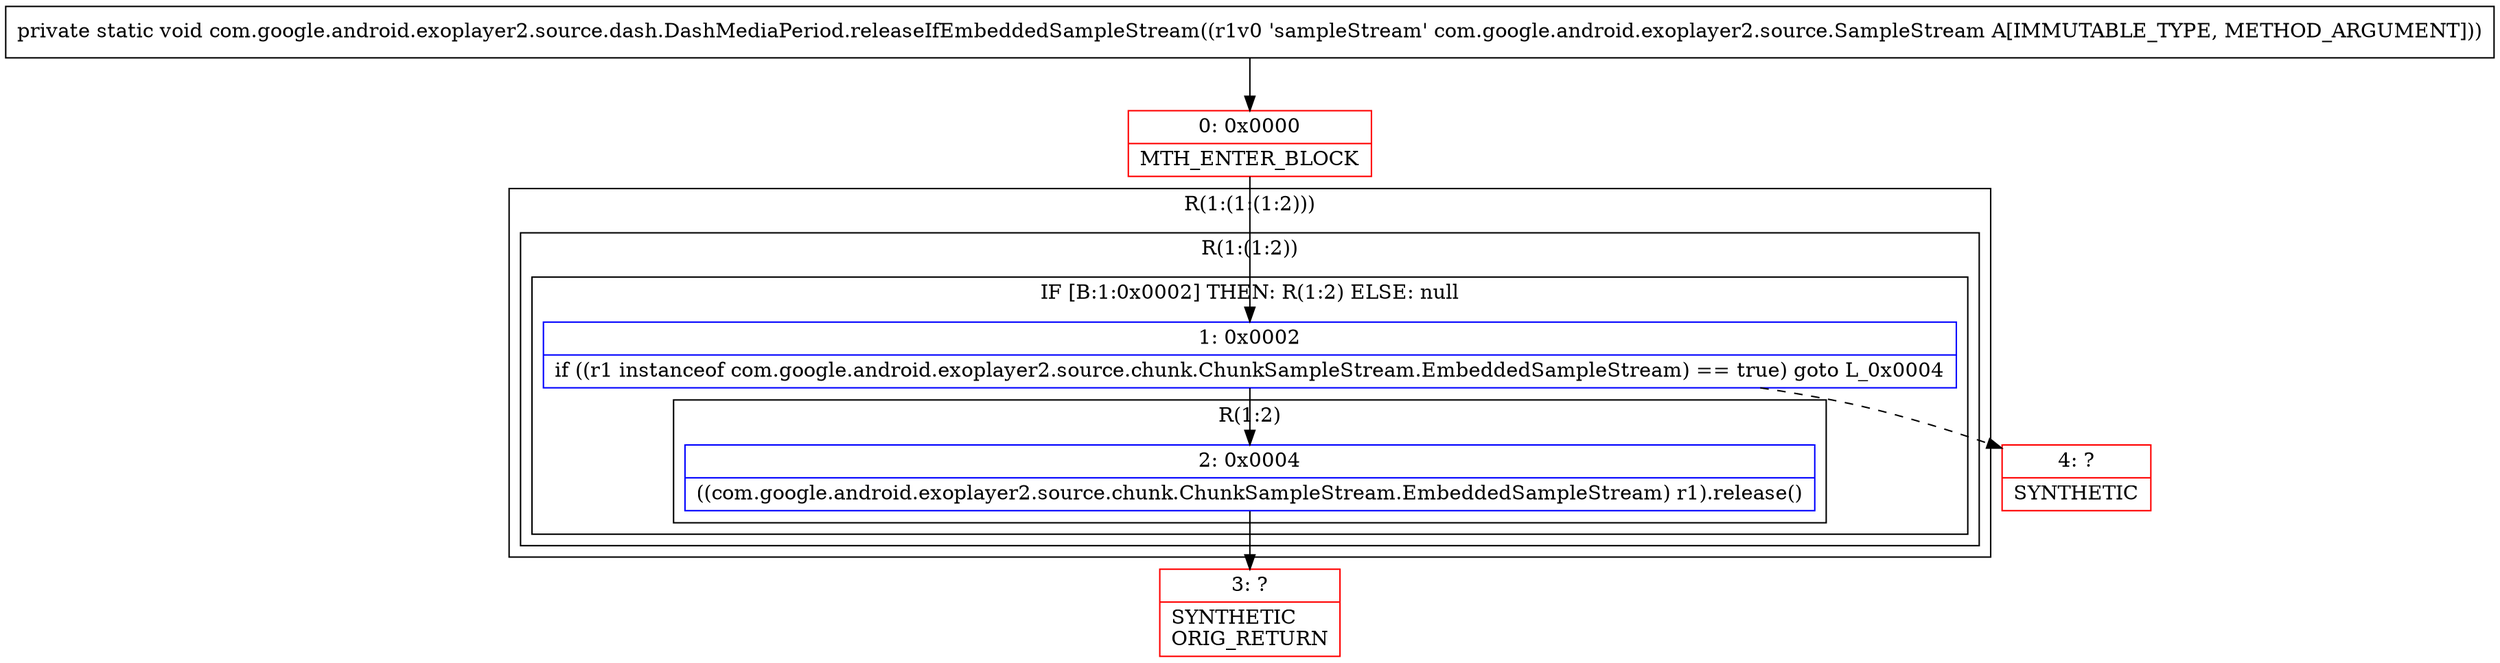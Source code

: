 digraph "CFG forcom.google.android.exoplayer2.source.dash.DashMediaPeriod.releaseIfEmbeddedSampleStream(Lcom\/google\/android\/exoplayer2\/source\/SampleStream;)V" {
subgraph cluster_Region_1349686526 {
label = "R(1:(1:(1:2)))";
node [shape=record,color=blue];
subgraph cluster_Region_1512675616 {
label = "R(1:(1:2))";
node [shape=record,color=blue];
subgraph cluster_IfRegion_1435435047 {
label = "IF [B:1:0x0002] THEN: R(1:2) ELSE: null";
node [shape=record,color=blue];
Node_1 [shape=record,label="{1\:\ 0x0002|if ((r1 instanceof com.google.android.exoplayer2.source.chunk.ChunkSampleStream.EmbeddedSampleStream) == true) goto L_0x0004\l}"];
subgraph cluster_Region_270460516 {
label = "R(1:2)";
node [shape=record,color=blue];
Node_2 [shape=record,label="{2\:\ 0x0004|((com.google.android.exoplayer2.source.chunk.ChunkSampleStream.EmbeddedSampleStream) r1).release()\l}"];
}
}
}
}
Node_0 [shape=record,color=red,label="{0\:\ 0x0000|MTH_ENTER_BLOCK\l}"];
Node_3 [shape=record,color=red,label="{3\:\ ?|SYNTHETIC\lORIG_RETURN\l}"];
Node_4 [shape=record,color=red,label="{4\:\ ?|SYNTHETIC\l}"];
MethodNode[shape=record,label="{private static void com.google.android.exoplayer2.source.dash.DashMediaPeriod.releaseIfEmbeddedSampleStream((r1v0 'sampleStream' com.google.android.exoplayer2.source.SampleStream A[IMMUTABLE_TYPE, METHOD_ARGUMENT])) }"];
MethodNode -> Node_0;
Node_1 -> Node_2;
Node_1 -> Node_4[style=dashed];
Node_2 -> Node_3;
Node_0 -> Node_1;
}


